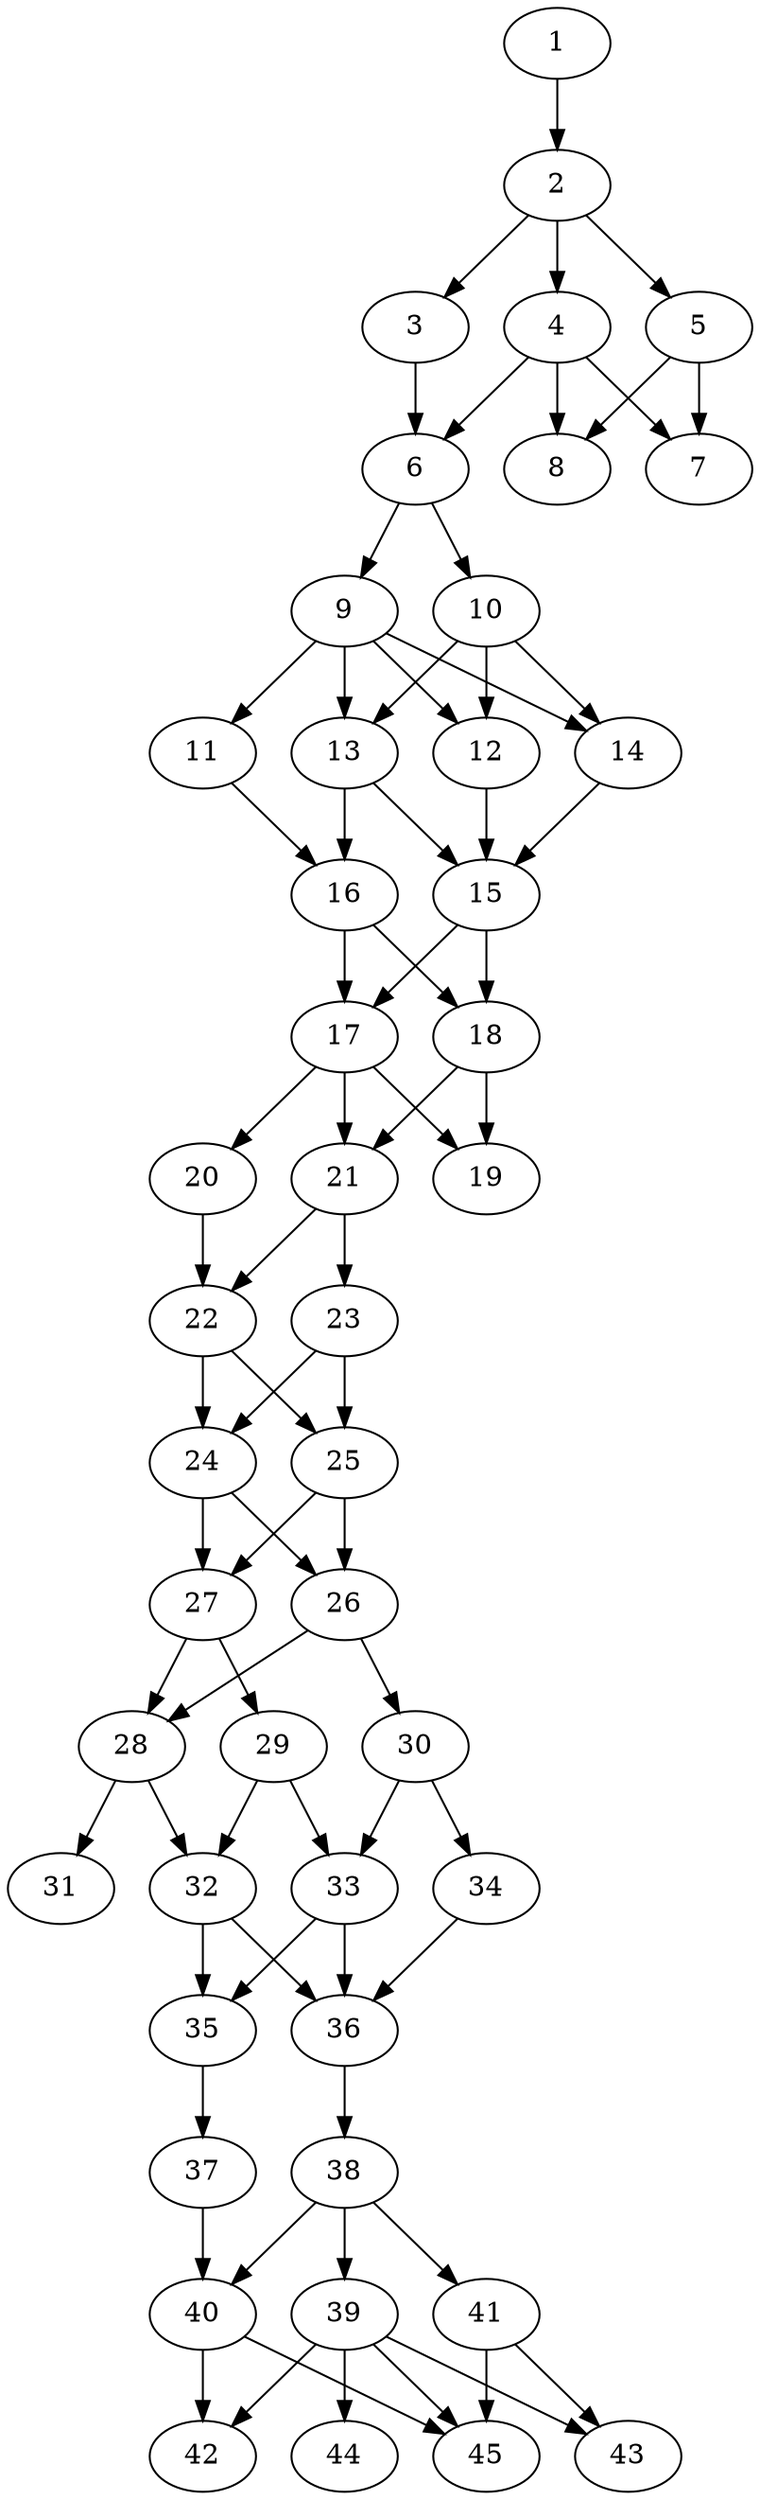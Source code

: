 // DAG automatically generated by daggen at Thu Oct  3 14:07:25 2019
// ./daggen --dot -n 45 --ccr 0.4 --fat 0.3 --regular 0.5 --density 0.7 --mindata 5242880 --maxdata 52428800 
digraph G {
  1 [size="51678720", alpha="0.20", expect_size="20671488"] 
  1 -> 2 [size ="20671488"]
  2 [size="111523840", alpha="0.20", expect_size="44609536"] 
  2 -> 3 [size ="44609536"]
  2 -> 4 [size ="44609536"]
  2 -> 5 [size ="44609536"]
  3 [size="123097600", alpha="0.05", expect_size="49239040"] 
  3 -> 6 [size ="49239040"]
  4 [size="73121280", alpha="0.09", expect_size="29248512"] 
  4 -> 6 [size ="29248512"]
  4 -> 7 [size ="29248512"]
  4 -> 8 [size ="29248512"]
  5 [size="48107520", alpha="0.12", expect_size="19243008"] 
  5 -> 7 [size ="19243008"]
  5 -> 8 [size ="19243008"]
  6 [size="26641920", alpha="0.16", expect_size="10656768"] 
  6 -> 9 [size ="10656768"]
  6 -> 10 [size ="10656768"]
  7 [size="130670080", alpha="0.05", expect_size="52268032"] 
  8 [size="81825280", alpha="0.12", expect_size="32730112"] 
  9 [size="119208960", alpha="0.10", expect_size="47683584"] 
  9 -> 11 [size ="47683584"]
  9 -> 12 [size ="47683584"]
  9 -> 13 [size ="47683584"]
  9 -> 14 [size ="47683584"]
  10 [size="29504000", alpha="0.05", expect_size="11801600"] 
  10 -> 12 [size ="11801600"]
  10 -> 13 [size ="11801600"]
  10 -> 14 [size ="11801600"]
  11 [size="15672320", alpha="0.10", expect_size="6268928"] 
  11 -> 16 [size ="6268928"]
  12 [size="14520320", alpha="0.05", expect_size="5808128"] 
  12 -> 15 [size ="5808128"]
  13 [size="13875200", alpha="0.03", expect_size="5550080"] 
  13 -> 15 [size ="5550080"]
  13 -> 16 [size ="5550080"]
  14 [size="44359680", alpha="0.02", expect_size="17743872"] 
  14 -> 15 [size ="17743872"]
  15 [size="94906880", alpha="0.02", expect_size="37962752"] 
  15 -> 17 [size ="37962752"]
  15 -> 18 [size ="37962752"]
  16 [size="46940160", alpha="0.13", expect_size="18776064"] 
  16 -> 17 [size ="18776064"]
  16 -> 18 [size ="18776064"]
  17 [size="23475200", alpha="0.11", expect_size="9390080"] 
  17 -> 19 [size ="9390080"]
  17 -> 20 [size ="9390080"]
  17 -> 21 [size ="9390080"]
  18 [size="51878400", alpha="0.14", expect_size="20751360"] 
  18 -> 19 [size ="20751360"]
  18 -> 21 [size ="20751360"]
  19 [size="121640960", alpha="0.11", expect_size="48656384"] 
  20 [size="61411840", alpha="0.13", expect_size="24564736"] 
  20 -> 22 [size ="24564736"]
  21 [size="90575360", alpha="0.02", expect_size="36230144"] 
  21 -> 22 [size ="36230144"]
  21 -> 23 [size ="36230144"]
  22 [size="31534080", alpha="0.07", expect_size="12613632"] 
  22 -> 24 [size ="12613632"]
  22 -> 25 [size ="12613632"]
  23 [size="60974080", alpha="0.12", expect_size="24389632"] 
  23 -> 24 [size ="24389632"]
  23 -> 25 [size ="24389632"]
  24 [size="80373760", alpha="0.06", expect_size="32149504"] 
  24 -> 26 [size ="32149504"]
  24 -> 27 [size ="32149504"]
  25 [size="92247040", alpha="0.06", expect_size="36898816"] 
  25 -> 26 [size ="36898816"]
  25 -> 27 [size ="36898816"]
  26 [size="102464000", alpha="0.09", expect_size="40985600"] 
  26 -> 28 [size ="40985600"]
  26 -> 30 [size ="40985600"]
  27 [size="61350400", alpha="0.11", expect_size="24540160"] 
  27 -> 28 [size ="24540160"]
  27 -> 29 [size ="24540160"]
  28 [size="125422080", alpha="0.06", expect_size="50168832"] 
  28 -> 31 [size ="50168832"]
  28 -> 32 [size ="50168832"]
  29 [size="89167360", alpha="0.18", expect_size="35666944"] 
  29 -> 32 [size ="35666944"]
  29 -> 33 [size ="35666944"]
  30 [size="33827840", alpha="0.13", expect_size="13531136"] 
  30 -> 33 [size ="13531136"]
  30 -> 34 [size ="13531136"]
  31 [size="110243840", alpha="0.08", expect_size="44097536"] 
  32 [size="121057280", alpha="0.04", expect_size="48422912"] 
  32 -> 35 [size ="48422912"]
  32 -> 36 [size ="48422912"]
  33 [size="46725120", alpha="0.20", expect_size="18690048"] 
  33 -> 35 [size ="18690048"]
  33 -> 36 [size ="18690048"]
  34 [size="115202560", alpha="0.01", expect_size="46081024"] 
  34 -> 36 [size ="46081024"]
  35 [size="32609280", alpha="0.16", expect_size="13043712"] 
  35 -> 37 [size ="13043712"]
  36 [size="69877760", alpha="0.16", expect_size="27951104"] 
  36 -> 38 [size ="27951104"]
  37 [size="122580480", alpha="0.19", expect_size="49032192"] 
  37 -> 40 [size ="49032192"]
  38 [size="72348160", alpha="0.08", expect_size="28939264"] 
  38 -> 39 [size ="28939264"]
  38 -> 40 [size ="28939264"]
  38 -> 41 [size ="28939264"]
  39 [size="105868800", alpha="0.15", expect_size="42347520"] 
  39 -> 42 [size ="42347520"]
  39 -> 43 [size ="42347520"]
  39 -> 44 [size ="42347520"]
  39 -> 45 [size ="42347520"]
  40 [size="93317120", alpha="0.11", expect_size="37326848"] 
  40 -> 42 [size ="37326848"]
  40 -> 45 [size ="37326848"]
  41 [size="51087360", alpha="0.20", expect_size="20434944"] 
  41 -> 43 [size ="20434944"]
  41 -> 45 [size ="20434944"]
  42 [size="99709440", alpha="0.11", expect_size="39883776"] 
  43 [size="122636800", alpha="0.11", expect_size="49054720"] 
  44 [size="120637440", alpha="0.03", expect_size="48254976"] 
  45 [size="124963840", alpha="0.08", expect_size="49985536"] 
}
